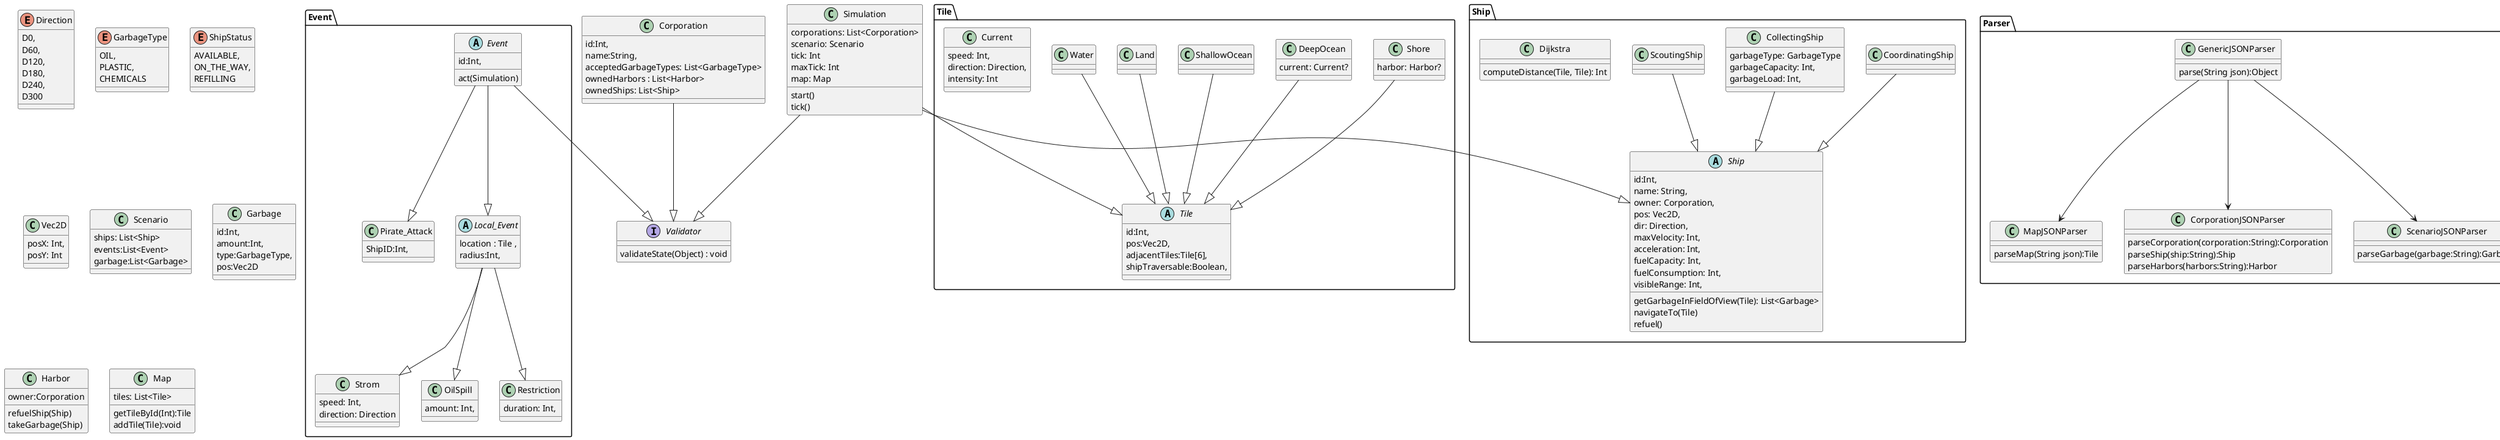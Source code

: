 @startuml
'General
  enum Direction{
    D0,
    D60,
    D120,
    D180,
    D240,
    D300
  }
  enum GarbageType{
    OIL,
    PLASTIC,
    CHEMICALS
  }

  enum ShipStatus{
  AVAILABLE,
  ON_THE_WAY,
  REFILLING
  }
   class Vec2D{
    posX: Int,
    posY: Int
  }

  interface Validator {
    ' Throws an exception if the object is not valid
    validateState(Object) : void
  }

class Scenario{
        ships: List<Ship>
        events:List<Event>
        garbage:List<Garbage>
}

class Garbage {
id:Int,
amount:Int,
type:GarbageType,
pos:Vec2D
}

Corporation --|> Validator
  class Corporation {
    id:Int,
    name:String,
    acceptedGarbageTypes: List<GarbageType>
    ownedHarbors : List<Harbor>
    ownedShips: List<Ship>

  }

  class Harbor {
           owner:Corporation
           refuelShip(Ship)
           takeGarbage(Ship)
  }

  class Map {
    tiles: List<Tile>
    getTileById(Int):Tile
    addTile(Tile):void
  }


    Simulation --|> Validator
    class Simulation {
        corporations: List<Corporation>
        scenario: Scenario
        tick: Int
        maxTick: Int
        map: Map

        start()
        tick()
    }
    package Event{
    Event --|> Validator
    abstract class Event {
    id:Int,
    act(Simulation)
    }
     Event --|> Pirate_Attack
    class Pirate_Attack {
    ShipID:Int,
    }
    Event --|> Local_Event
    abstract class Local_Event {
    location : Tile ,
     radius:Int,
    }
    Local_Event --|> Strom
    class Strom {
    speed: Int,
    direction: Direction
    }
    Local_Event --|> OilSpill
    class OilSpill {
    amount: Int,
    }
    Local_Event --|> Restriction
    class Restriction {
    duration: Int,
    }
    }

package Parser{
    class GenericJSONParser{
    parse(String json):Object
    }

    class MapJSONParser{
    parseMap(String json):Tile
    }

    class CorporationJSONParser{
     parseCorporation(corporation:String):Corporation
     parseShip(ship:String):Ship
     parseHarbors(harbors:String):Harbor
    }

        class ScenarioJSONParser{
          parseGarbage(garbage:String):Garbage
        }
        GenericJSONParser --> MapJSONParser
        GenericJSONParser --> CorporationJSONParser
        GenericJSONParser --> ScenarioJSONParser
        }
'Tiles

package Tile{
Simulation --|> Tile
abstract class Tile{
    id:Int,
    pos:Vec2D,
    adjacentTiles:Tile[6],
    shipTraversable:Boolean,
}

Land --|> Tile
Water --|> Tile

Shore --|> Tile
DeepOcean --|> Tile
ShallowOcean --|> Tile

class Current{
    speed: Int,
    direction: Direction,
    intensity: Int
}
class Land{
}
class Shore{
harbor: Harbor?
}
class ShallowOcean{}
class DeepOcean{
current: Current?
}

}
'Ships
package Ship{
Simulation --|> Ship
abstract class Ship {
    id:Int,
    name: String,
    owner: Corporation,
    pos: Vec2D,
    dir: Direction,
    maxVelocity: Int,
    acceleration: Int,
    fuelCapacity: Int,
    fuelConsumption: Int,
    visibleRange: Int,

    getGarbageInFieldOfView(Tile): List<Garbage>
    navigateTo(Tile)
    refuel()
}

ScoutingShip --|> Ship
CoordinatingShip --|> Ship
CollectingShip --|> Ship

class ScoutingShip{
}
class CoordinatingShip{
}
class CollectingShip{
garbageType: GarbageType
garbageCapacity: Int,
garbageLoad: Int,
}
class Dijkstra{
  computeDistance(Tile, Tile): Int
}
}
package Logger{
class Logger{

}
}
@enduml